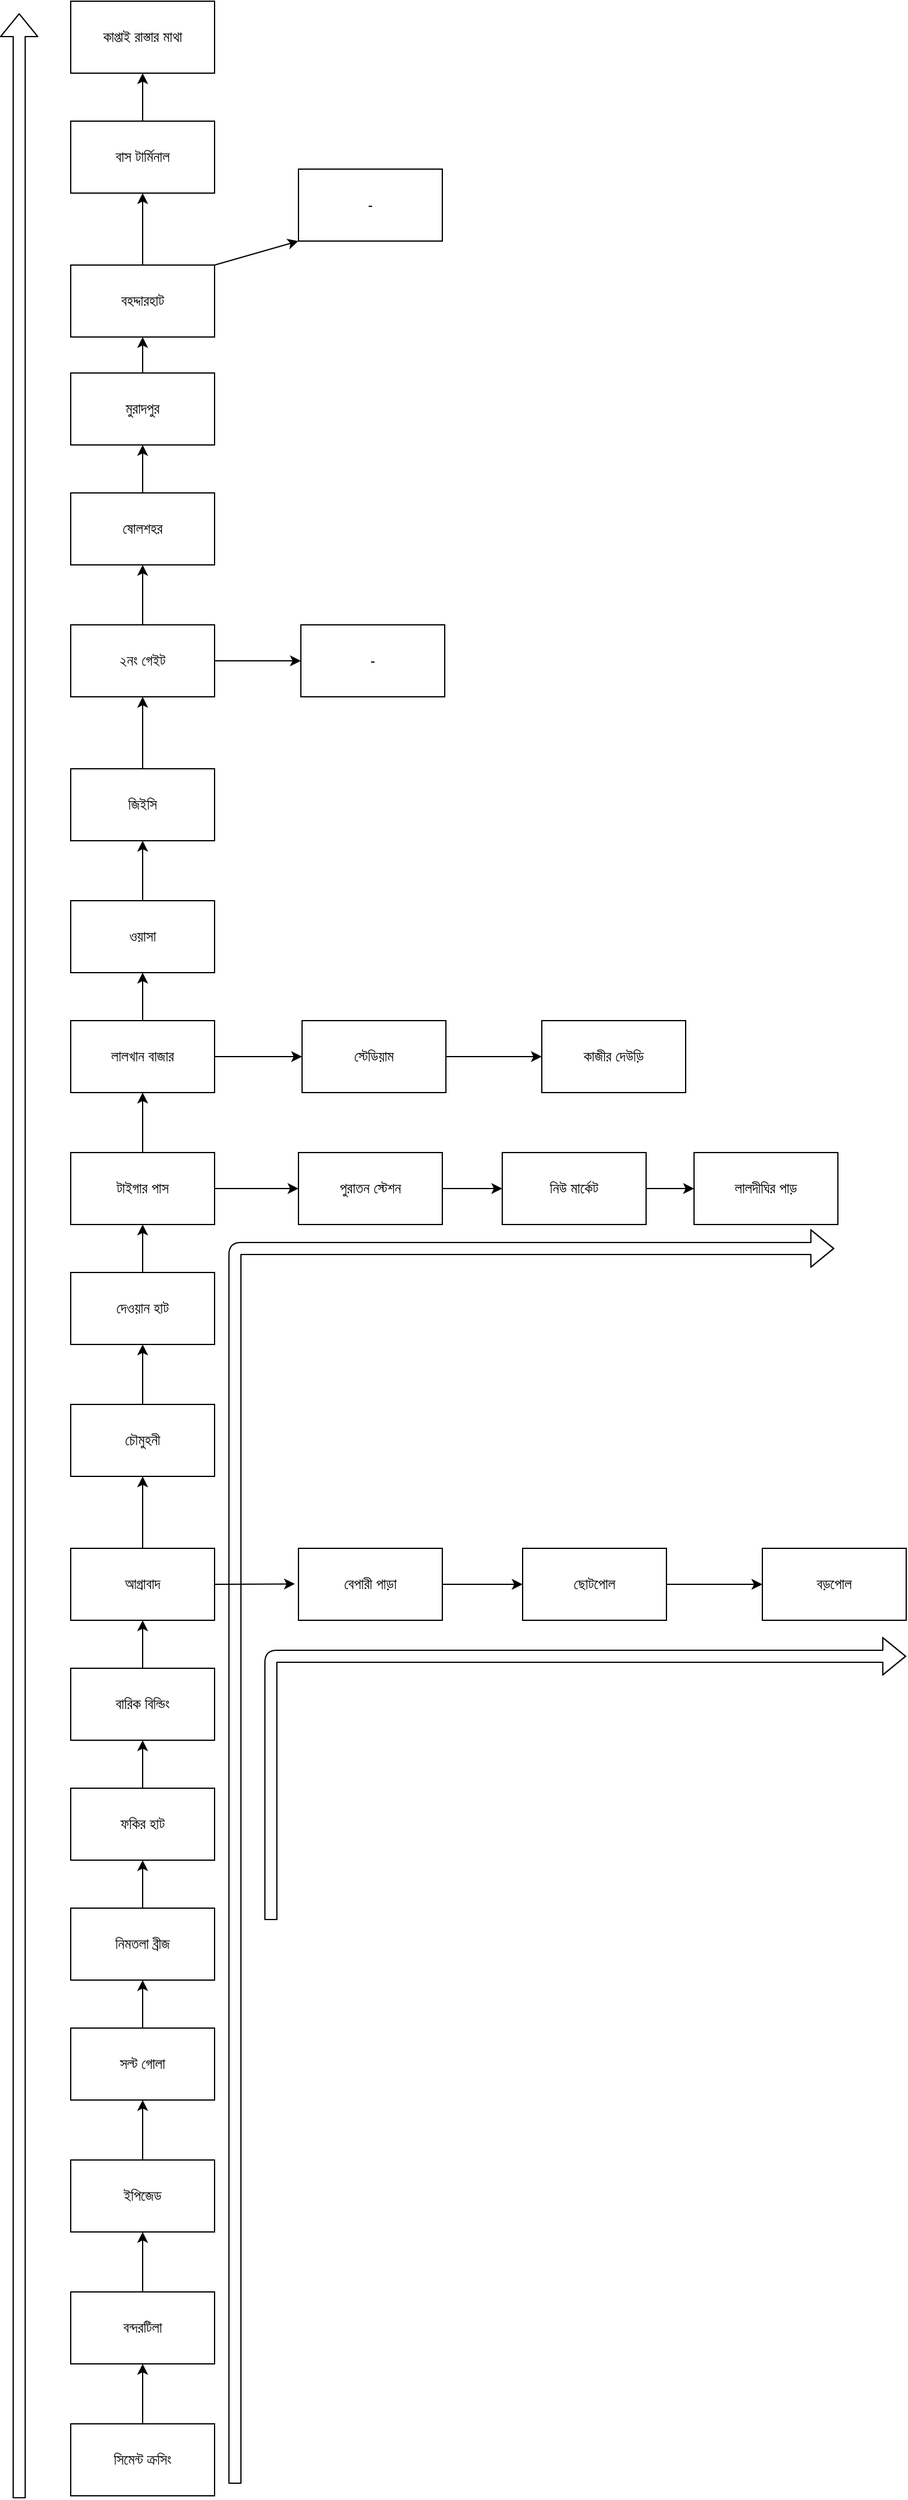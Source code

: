 <mxfile>
    <diagram id="O9b1-qRxb0DA9p9WGk_q" name="Page-1">
        <mxGraphModel dx="1822" dy="2124" grid="1" gridSize="10" guides="1" tooltips="1" connect="1" arrows="1" fold="1" page="1" pageScale="1" pageWidth="850" pageHeight="1100" math="0" shadow="0">
            <root>
                <mxCell id="0"/>
                <mxCell id="1" parent="0"/>
                <mxCell id="17" style="edgeStyle=none;html=1;entryX=0.5;entryY=1;entryDx=0;entryDy=0;" edge="1" parent="1" source="2" target="4">
                    <mxGeometry relative="1" as="geometry"/>
                </mxCell>
                <mxCell id="62" style="edgeStyle=none;html=1;exitX=1;exitY=0.5;exitDx=0;exitDy=0;" edge="1" parent="1" source="2">
                    <mxGeometry relative="1" as="geometry">
                        <mxPoint x="300" y="379.667" as="targetPoint"/>
                    </mxGeometry>
                </mxCell>
                <mxCell id="2" value="আগ্রাবাদ" style="rounded=0;whiteSpace=wrap;html=1;" vertex="1" parent="1">
                    <mxGeometry x="113" y="350" width="120" height="60" as="geometry"/>
                </mxCell>
                <mxCell id="16" style="edgeStyle=none;html=1;entryX=0.5;entryY=1;entryDx=0;entryDy=0;" edge="1" parent="1" source="3" target="2">
                    <mxGeometry relative="1" as="geometry"/>
                </mxCell>
                <mxCell id="3" value="বারিক বিল্ডিং" style="rounded=0;whiteSpace=wrap;html=1;" vertex="1" parent="1">
                    <mxGeometry x="113" y="450" width="120" height="60" as="geometry"/>
                </mxCell>
                <mxCell id="18" style="edgeStyle=none;html=1;entryX=0.5;entryY=1;entryDx=0;entryDy=0;" edge="1" parent="1" source="4" target="5">
                    <mxGeometry relative="1" as="geometry"/>
                </mxCell>
                <mxCell id="4" value="চৌমুহনী" style="rounded=0;whiteSpace=wrap;html=1;" vertex="1" parent="1">
                    <mxGeometry x="113" y="230" width="120" height="60" as="geometry"/>
                </mxCell>
                <mxCell id="19" style="edgeStyle=none;html=1;" edge="1" parent="1" source="5" target="6">
                    <mxGeometry relative="1" as="geometry"/>
                </mxCell>
                <mxCell id="5" value="দেওয়ান হাট" style="rounded=0;whiteSpace=wrap;html=1;" vertex="1" parent="1">
                    <mxGeometry x="113" y="120" width="120" height="60" as="geometry"/>
                </mxCell>
                <mxCell id="20" style="edgeStyle=none;html=1;entryX=0.5;entryY=1;entryDx=0;entryDy=0;" edge="1" parent="1" source="6" target="7">
                    <mxGeometry relative="1" as="geometry"/>
                </mxCell>
                <mxCell id="35" style="edgeStyle=none;html=1;entryX=0;entryY=0.5;entryDx=0;entryDy=0;" edge="1" parent="1" source="6" target="32">
                    <mxGeometry relative="1" as="geometry"/>
                </mxCell>
                <mxCell id="6" value="টাইগার পাস" style="rounded=0;whiteSpace=wrap;html=1;" vertex="1" parent="1">
                    <mxGeometry x="113" y="20" width="120" height="60" as="geometry"/>
                </mxCell>
                <mxCell id="22" style="edgeStyle=none;html=1;entryX=0.5;entryY=1;entryDx=0;entryDy=0;" edge="1" parent="1" source="7" target="8">
                    <mxGeometry relative="1" as="geometry"/>
                </mxCell>
                <mxCell id="58" style="edgeStyle=none;html=1;exitX=1;exitY=0.5;exitDx=0;exitDy=0;entryX=0;entryY=0.5;entryDx=0;entryDy=0;" edge="1" parent="1" source="7" target="57">
                    <mxGeometry relative="1" as="geometry"/>
                </mxCell>
                <mxCell id="7" value="লালখান বাজার" style="rounded=0;whiteSpace=wrap;html=1;" vertex="1" parent="1">
                    <mxGeometry x="113" y="-90" width="120" height="60" as="geometry"/>
                </mxCell>
                <mxCell id="23" style="edgeStyle=none;html=1;entryX=0.5;entryY=1;entryDx=0;entryDy=0;" edge="1" parent="1" source="8" target="9">
                    <mxGeometry relative="1" as="geometry"/>
                </mxCell>
                <mxCell id="8" value="ওয়াসা" style="rounded=0;whiteSpace=wrap;html=1;" vertex="1" parent="1">
                    <mxGeometry x="113" y="-190" width="120" height="60" as="geometry"/>
                </mxCell>
                <mxCell id="24" style="edgeStyle=none;html=1;exitX=0.5;exitY=0;exitDx=0;exitDy=0;entryX=0.5;entryY=1;entryDx=0;entryDy=0;" edge="1" parent="1" source="9" target="10">
                    <mxGeometry relative="1" as="geometry"/>
                </mxCell>
                <mxCell id="9" value="জিইসি" style="rounded=0;whiteSpace=wrap;html=1;" vertex="1" parent="1">
                    <mxGeometry x="113" y="-300" width="120" height="60" as="geometry"/>
                </mxCell>
                <mxCell id="25" style="edgeStyle=none;html=1;entryX=0.5;entryY=1;entryDx=0;entryDy=0;" edge="1" parent="1" source="10" target="11">
                    <mxGeometry relative="1" as="geometry"/>
                </mxCell>
                <mxCell id="54" style="edgeStyle=none;html=1;entryX=0;entryY=0.5;entryDx=0;entryDy=0;" edge="1" parent="1" source="10" target="51">
                    <mxGeometry relative="1" as="geometry"/>
                </mxCell>
                <mxCell id="10" value="২নং গেইট" style="rounded=0;whiteSpace=wrap;html=1;" vertex="1" parent="1">
                    <mxGeometry x="113" y="-420" width="120" height="60" as="geometry"/>
                </mxCell>
                <mxCell id="26" style="edgeStyle=none;html=1;exitX=0.5;exitY=0;exitDx=0;exitDy=0;" edge="1" parent="1" source="11" target="12">
                    <mxGeometry relative="1" as="geometry">
                        <mxPoint x="173" y="-570" as="targetPoint"/>
                    </mxGeometry>
                </mxCell>
                <mxCell id="11" value="ষোলশহর" style="rounded=0;whiteSpace=wrap;html=1;" vertex="1" parent="1">
                    <mxGeometry x="113" y="-530" width="120" height="60" as="geometry"/>
                </mxCell>
                <mxCell id="27" style="edgeStyle=none;html=1;entryX=0.5;entryY=1;entryDx=0;entryDy=0;" edge="1" parent="1" source="12" target="13">
                    <mxGeometry relative="1" as="geometry"/>
                </mxCell>
                <mxCell id="12" value="মুরাদপুর" style="rounded=0;whiteSpace=wrap;html=1;" vertex="1" parent="1">
                    <mxGeometry x="113" y="-630" width="120" height="60" as="geometry"/>
                </mxCell>
                <mxCell id="28" style="edgeStyle=none;html=1;entryX=0.5;entryY=1;entryDx=0;entryDy=0;" edge="1" parent="1" source="13" target="14">
                    <mxGeometry relative="1" as="geometry"/>
                </mxCell>
                <mxCell id="56" style="edgeStyle=none;html=1;exitX=1;exitY=0;exitDx=0;exitDy=0;entryX=0;entryY=1;entryDx=0;entryDy=0;" edge="1" parent="1" source="13" target="55">
                    <mxGeometry relative="1" as="geometry"/>
                </mxCell>
                <mxCell id="13" value="বহদ্দারহাট" style="rounded=0;whiteSpace=wrap;html=1;" vertex="1" parent="1">
                    <mxGeometry x="113" y="-720" width="120" height="60" as="geometry"/>
                </mxCell>
                <mxCell id="29" style="edgeStyle=none;html=1;entryX=0.5;entryY=1;entryDx=0;entryDy=0;" edge="1" parent="1" source="14" target="15">
                    <mxGeometry relative="1" as="geometry"/>
                </mxCell>
                <mxCell id="14" value="বাস টার্মিনাল" style="rounded=0;whiteSpace=wrap;html=1;" vertex="1" parent="1">
                    <mxGeometry x="113" y="-840" width="120" height="60" as="geometry"/>
                </mxCell>
                <mxCell id="15" value="কাপ্তাই রাস্তার মাথা" style="rounded=0;whiteSpace=wrap;html=1;" vertex="1" parent="1">
                    <mxGeometry x="113" y="-940" width="120" height="60" as="geometry"/>
                </mxCell>
                <mxCell id="36" style="edgeStyle=none;html=1;exitX=1;exitY=0.5;exitDx=0;exitDy=0;entryX=0;entryY=0.5;entryDx=0;entryDy=0;" edge="1" parent="1" source="32" target="33">
                    <mxGeometry relative="1" as="geometry"/>
                </mxCell>
                <mxCell id="32" value="পুরাতন স্টেশন" style="whiteSpace=wrap;html=1;" vertex="1" parent="1">
                    <mxGeometry x="303" y="20" width="120" height="60" as="geometry"/>
                </mxCell>
                <mxCell id="37" style="edgeStyle=none;html=1;exitX=1;exitY=0.5;exitDx=0;exitDy=0;entryX=0;entryY=0.5;entryDx=0;entryDy=0;" edge="1" parent="1" source="33" target="34">
                    <mxGeometry relative="1" as="geometry"/>
                </mxCell>
                <mxCell id="33" value="নিউ মার্কেট" style="whiteSpace=wrap;html=1;" vertex="1" parent="1">
                    <mxGeometry x="473" y="20" width="120" height="60" as="geometry"/>
                </mxCell>
                <mxCell id="34" value="লালদীঘির পাড়" style="whiteSpace=wrap;html=1;" vertex="1" parent="1">
                    <mxGeometry x="633" y="20" width="120" height="60" as="geometry"/>
                </mxCell>
                <mxCell id="42" style="edgeStyle=none;html=1;exitX=0.5;exitY=0;exitDx=0;exitDy=0;entryX=0.5;entryY=1;entryDx=0;entryDy=0;" edge="1" parent="1" source="39" target="3">
                    <mxGeometry relative="1" as="geometry"/>
                </mxCell>
                <mxCell id="39" value="ফকির হাট" style="rounded=0;whiteSpace=wrap;html=1;" vertex="1" parent="1">
                    <mxGeometry x="113" y="550" width="120" height="60" as="geometry"/>
                </mxCell>
                <mxCell id="41" style="edgeStyle=none;html=1;entryX=0.5;entryY=1;entryDx=0;entryDy=0;" edge="1" parent="1" source="40" target="39">
                    <mxGeometry relative="1" as="geometry"/>
                </mxCell>
                <mxCell id="40" value="নিমতলা ব্রীজ" style="rounded=0;whiteSpace=wrap;html=1;" vertex="1" parent="1">
                    <mxGeometry x="113" y="650" width="120" height="60" as="geometry"/>
                </mxCell>
                <mxCell id="50" style="edgeStyle=none;html=1;exitX=0.5;exitY=0;exitDx=0;exitDy=0;entryX=0.5;entryY=1;entryDx=0;entryDy=0;" edge="1" parent="1" source="43" target="40">
                    <mxGeometry relative="1" as="geometry"/>
                </mxCell>
                <mxCell id="43" value="সল্ট গোলা" style="rounded=0;whiteSpace=wrap;html=1;" vertex="1" parent="1">
                    <mxGeometry x="113" y="750" width="120" height="60" as="geometry"/>
                </mxCell>
                <mxCell id="49" style="edgeStyle=none;html=1;exitX=0.5;exitY=0;exitDx=0;exitDy=0;entryX=0.5;entryY=1;entryDx=0;entryDy=0;" edge="1" parent="1" source="44" target="43">
                    <mxGeometry relative="1" as="geometry"/>
                </mxCell>
                <mxCell id="44" value="ইপিজেড" style="rounded=0;whiteSpace=wrap;html=1;" vertex="1" parent="1">
                    <mxGeometry x="113" y="860" width="120" height="60" as="geometry"/>
                </mxCell>
                <mxCell id="48" style="edgeStyle=none;html=1;exitX=0.5;exitY=0;exitDx=0;exitDy=0;entryX=0.5;entryY=1;entryDx=0;entryDy=0;" edge="1" parent="1" source="45" target="44">
                    <mxGeometry relative="1" as="geometry"/>
                </mxCell>
                <mxCell id="45" value="বন্দরটিলা" style="rounded=0;whiteSpace=wrap;html=1;" vertex="1" parent="1">
                    <mxGeometry x="113" y="970" width="120" height="60" as="geometry"/>
                </mxCell>
                <mxCell id="47" style="edgeStyle=none;html=1;entryX=0.5;entryY=1;entryDx=0;entryDy=0;" edge="1" parent="1" source="46" target="45">
                    <mxGeometry relative="1" as="geometry"/>
                </mxCell>
                <mxCell id="46" value="সিমেন্ট ক্রসিং" style="rounded=0;whiteSpace=wrap;html=1;" vertex="1" parent="1">
                    <mxGeometry x="113" y="1080" width="120" height="60" as="geometry"/>
                </mxCell>
                <mxCell id="51" value="-" style="rounded=0;whiteSpace=wrap;html=1;" vertex="1" parent="1">
                    <mxGeometry x="305" y="-420" width="120" height="60" as="geometry"/>
                </mxCell>
                <mxCell id="55" value="-" style="rounded=0;whiteSpace=wrap;html=1;" vertex="1" parent="1">
                    <mxGeometry x="303" y="-800" width="120" height="60" as="geometry"/>
                </mxCell>
                <mxCell id="60" style="edgeStyle=none;html=1;exitX=1;exitY=0.5;exitDx=0;exitDy=0;entryX=0;entryY=0.5;entryDx=0;entryDy=0;" edge="1" parent="1" source="57" target="59">
                    <mxGeometry relative="1" as="geometry"/>
                </mxCell>
                <mxCell id="57" value="স্টেডিয়াম" style="rounded=0;whiteSpace=wrap;html=1;" vertex="1" parent="1">
                    <mxGeometry x="306" y="-90" width="120" height="60" as="geometry"/>
                </mxCell>
                <mxCell id="59" value="কাজীর দেউড়ি" style="rounded=0;whiteSpace=wrap;html=1;" vertex="1" parent="1">
                    <mxGeometry x="506" y="-90" width="120" height="60" as="geometry"/>
                </mxCell>
                <mxCell id="65" style="edgeStyle=none;html=1;exitX=1;exitY=0.5;exitDx=0;exitDy=0;entryX=0;entryY=0.5;entryDx=0;entryDy=0;" edge="1" parent="1" source="61" target="63">
                    <mxGeometry relative="1" as="geometry"/>
                </mxCell>
                <mxCell id="61" value="বেপারী পাড়া" style="rounded=0;whiteSpace=wrap;html=1;" vertex="1" parent="1">
                    <mxGeometry x="303" y="350" width="120" height="60" as="geometry"/>
                </mxCell>
                <mxCell id="66" style="edgeStyle=none;html=1;exitX=1;exitY=0.5;exitDx=0;exitDy=0;entryX=0;entryY=0.5;entryDx=0;entryDy=0;" edge="1" parent="1" source="63" target="64">
                    <mxGeometry relative="1" as="geometry"/>
                </mxCell>
                <mxCell id="63" value="ছোটপোল" style="rounded=0;whiteSpace=wrap;html=1;" vertex="1" parent="1">
                    <mxGeometry x="490" y="350" width="120" height="60" as="geometry"/>
                </mxCell>
                <mxCell id="64" value="বড়পোল" style="rounded=0;whiteSpace=wrap;html=1;" vertex="1" parent="1">
                    <mxGeometry x="690" y="350" width="120" height="60" as="geometry"/>
                </mxCell>
                <mxCell id="69" value="" style="shape=flexArrow;endArrow=classic;html=1;" edge="1" parent="1">
                    <mxGeometry width="50" height="50" relative="1" as="geometry">
                        <mxPoint x="250" y="1130" as="sourcePoint"/>
                        <mxPoint x="750" y="100" as="targetPoint"/>
                        <Array as="points">
                            <mxPoint x="250" y="100"/>
                        </Array>
                    </mxGeometry>
                </mxCell>
                <mxCell id="70" value="" style="shape=flexArrow;endArrow=classic;html=1;" edge="1" parent="1">
                    <mxGeometry width="50" height="50" relative="1" as="geometry">
                        <mxPoint x="70" y="1142.133" as="sourcePoint"/>
                        <mxPoint x="70" y="-930" as="targetPoint"/>
                    </mxGeometry>
                </mxCell>
                <mxCell id="71" value="" style="shape=flexArrow;endArrow=classic;html=1;" edge="1" parent="1">
                    <mxGeometry width="50" height="50" relative="1" as="geometry">
                        <mxPoint x="280" y="660" as="sourcePoint"/>
                        <mxPoint x="810" y="440" as="targetPoint"/>
                        <Array as="points">
                            <mxPoint x="280" y="440"/>
                        </Array>
                    </mxGeometry>
                </mxCell>
            </root>
        </mxGraphModel>
    </diagram>
</mxfile>
